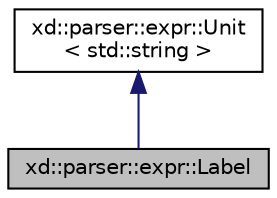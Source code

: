 digraph "xd::parser::expr::Label"
{
  edge [fontname="Helvetica",fontsize="10",labelfontname="Helvetica",labelfontsize="10"];
  node [fontname="Helvetica",fontsize="10",shape=record];
  Node0 [label="xd::parser::expr::Label",height=0.2,width=0.4,color="black", fillcolor="grey75", style="filled", fontcolor="black"];
  Node1 -> Node0 [dir="back",color="midnightblue",fontsize="10",style="solid",fontname="Helvetica"];
  Node1 [label="xd::parser::expr::Unit\l\< std::string \>",height=0.2,width=0.4,color="black", fillcolor="white", style="filled",URL="$structxd_1_1parser_1_1expr_1_1_unit.html"];
}
